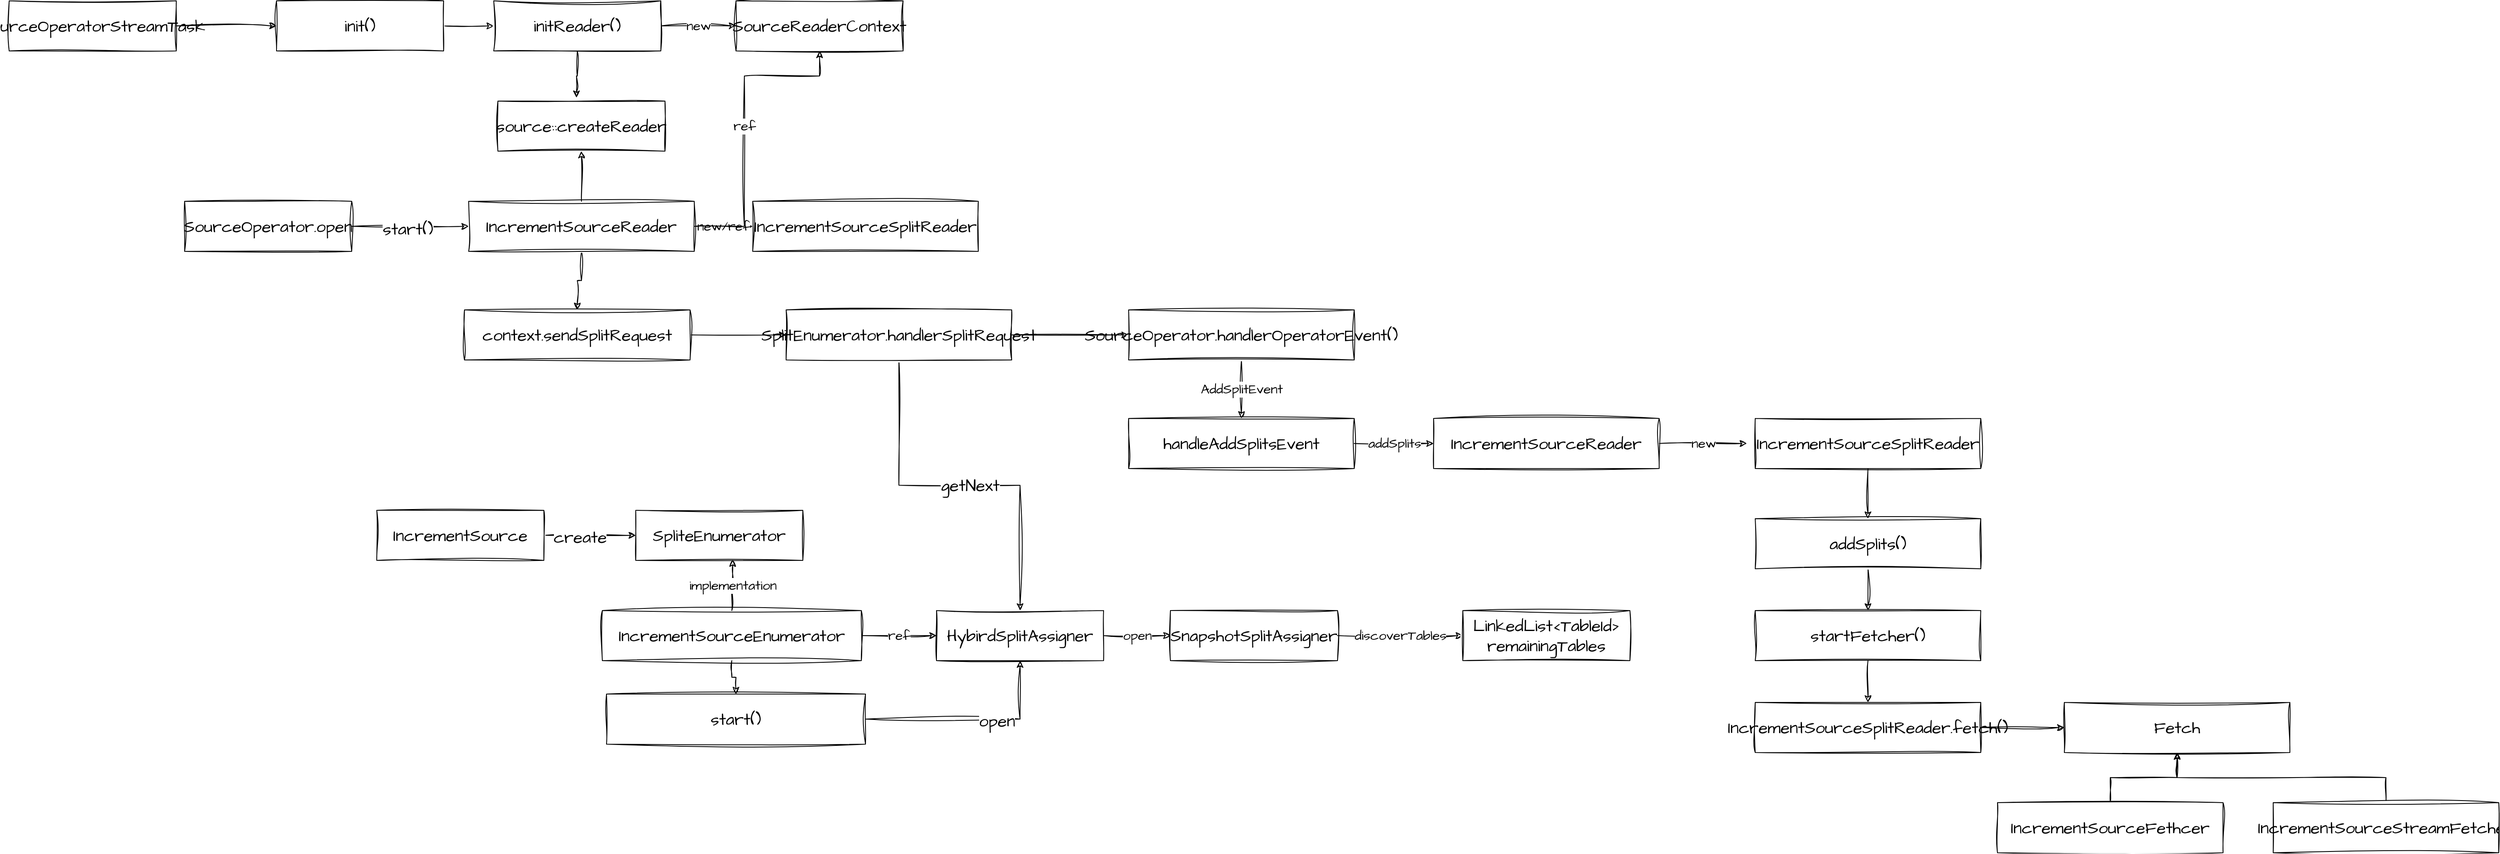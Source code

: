 <mxfile version="20.6.2" type="github">
  <diagram id="C5RBs43oDa-KdzZeNtuy" name="Page-1">
    <mxGraphModel dx="1258" dy="1864" grid="1" gridSize="10" guides="1" tooltips="1" connect="1" arrows="1" fold="1" page="1" pageScale="1" pageWidth="827" pageHeight="1169" math="0" shadow="0">
      <root>
        <mxCell id="WIyWlLk6GJQsqaUBKTNV-0" />
        <mxCell id="WIyWlLk6GJQsqaUBKTNV-1" parent="WIyWlLk6GJQsqaUBKTNV-0" />
        <mxCell id="9CYDn3pzDWSfcRw3aQHr-3" style="edgeStyle=orthogonalEdgeStyle;rounded=0;sketch=1;hachureGap=4;jiggle=2;orthogonalLoop=1;jettySize=auto;html=1;fontFamily=Architects Daughter;fontSource=https%3A%2F%2Ffonts.googleapis.com%2Fcss%3Ffamily%3DArchitects%2BDaughter;fontSize=16;" edge="1" parent="WIyWlLk6GJQsqaUBKTNV-1" source="9CYDn3pzDWSfcRw3aQHr-0" target="9CYDn3pzDWSfcRw3aQHr-2">
          <mxGeometry relative="1" as="geometry" />
        </mxCell>
        <mxCell id="9CYDn3pzDWSfcRw3aQHr-4" value="create" style="edgeLabel;html=1;align=center;verticalAlign=middle;resizable=0;points=[];fontSize=20;fontFamily=Architects Daughter;" vertex="1" connectable="0" parent="9CYDn3pzDWSfcRw3aQHr-3">
          <mxGeometry x="-0.218" y="-2" relative="1" as="geometry">
            <mxPoint as="offset" />
          </mxGeometry>
        </mxCell>
        <mxCell id="9CYDn3pzDWSfcRw3aQHr-0" value="IncrementSource" style="rounded=0;whiteSpace=wrap;html=1;sketch=1;hachureGap=4;jiggle=2;fontFamily=Architects Daughter;fontSource=https%3A%2F%2Ffonts.googleapis.com%2Fcss%3Ffamily%3DArchitects%2BDaughter;fontSize=20;" vertex="1" parent="WIyWlLk6GJQsqaUBKTNV-1">
          <mxGeometry x="500" y="490" width="200" height="60" as="geometry" />
        </mxCell>
        <mxCell id="9CYDn3pzDWSfcRw3aQHr-31" style="edgeStyle=orthogonalEdgeStyle;rounded=0;sketch=1;hachureGap=4;jiggle=2;orthogonalLoop=1;jettySize=auto;html=1;entryX=0.5;entryY=1;entryDx=0;entryDy=0;fontFamily=Architects Daughter;fontSource=https%3A%2F%2Ffonts.googleapis.com%2Fcss%3Ffamily%3DArchitects%2BDaughter;fontSize=16;" edge="1" parent="WIyWlLk6GJQsqaUBKTNV-1" source="9CYDn3pzDWSfcRw3aQHr-1" target="9CYDn3pzDWSfcRw3aQHr-29">
          <mxGeometry relative="1" as="geometry" />
        </mxCell>
        <mxCell id="9CYDn3pzDWSfcRw3aQHr-33" value="new/ref" style="edgeStyle=orthogonalEdgeStyle;rounded=0;sketch=1;hachureGap=4;jiggle=2;orthogonalLoop=1;jettySize=auto;html=1;exitX=1;exitY=0.5;exitDx=0;exitDy=0;entryX=0;entryY=0.5;entryDx=0;entryDy=0;fontFamily=Architects Daughter;fontSource=https%3A%2F%2Ffonts.googleapis.com%2Fcss%3Ffamily%3DArchitects%2BDaughter;fontSize=16;" edge="1" parent="WIyWlLk6GJQsqaUBKTNV-1" source="9CYDn3pzDWSfcRw3aQHr-1" target="9CYDn3pzDWSfcRw3aQHr-32">
          <mxGeometry relative="1" as="geometry" />
        </mxCell>
        <mxCell id="9CYDn3pzDWSfcRw3aQHr-34" value="ref" style="edgeStyle=orthogonalEdgeStyle;rounded=0;sketch=1;hachureGap=4;jiggle=2;orthogonalLoop=1;jettySize=auto;html=1;entryX=0.5;entryY=1;entryDx=0;entryDy=0;fontFamily=Architects Daughter;fontSource=https%3A%2F%2Ffonts.googleapis.com%2Fcss%3Ffamily%3DArchitects%2BDaughter;fontSize=16;" edge="1" parent="WIyWlLk6GJQsqaUBKTNV-1" source="9CYDn3pzDWSfcRw3aQHr-1" target="9CYDn3pzDWSfcRw3aQHr-27">
          <mxGeometry relative="1" as="geometry">
            <Array as="points">
              <mxPoint x="940" y="150" />
              <mxPoint x="940" y="-30" />
              <mxPoint x="1030" y="-30" />
            </Array>
          </mxGeometry>
        </mxCell>
        <mxCell id="9CYDn3pzDWSfcRw3aQHr-40" style="edgeStyle=orthogonalEdgeStyle;rounded=0;sketch=1;hachureGap=4;jiggle=2;orthogonalLoop=1;jettySize=auto;html=1;fontFamily=Architects Daughter;fontSource=https%3A%2F%2Ffonts.googleapis.com%2Fcss%3Ffamily%3DArchitects%2BDaughter;fontSize=16;" edge="1" parent="WIyWlLk6GJQsqaUBKTNV-1" source="9CYDn3pzDWSfcRw3aQHr-1" target="9CYDn3pzDWSfcRw3aQHr-39">
          <mxGeometry relative="1" as="geometry" />
        </mxCell>
        <mxCell id="9CYDn3pzDWSfcRw3aQHr-1" value="IncrementSourceReader" style="rounded=0;whiteSpace=wrap;html=1;sketch=1;hachureGap=4;jiggle=2;fontFamily=Architects Daughter;fontSource=https%3A%2F%2Ffonts.googleapis.com%2Fcss%3Ffamily%3DArchitects%2BDaughter;fontSize=20;" vertex="1" parent="WIyWlLk6GJQsqaUBKTNV-1">
          <mxGeometry x="610" y="120" width="270" height="60" as="geometry" />
        </mxCell>
        <mxCell id="9CYDn3pzDWSfcRw3aQHr-2" value="SpliteEnumerator" style="rounded=0;whiteSpace=wrap;html=1;sketch=1;hachureGap=4;jiggle=2;fontFamily=Architects Daughter;fontSource=https%3A%2F%2Ffonts.googleapis.com%2Fcss%3Ffamily%3DArchitects%2BDaughter;fontSize=20;" vertex="1" parent="WIyWlLk6GJQsqaUBKTNV-1">
          <mxGeometry x="810" y="490" width="200" height="60" as="geometry" />
        </mxCell>
        <mxCell id="9CYDn3pzDWSfcRw3aQHr-19" value="open" style="edgeStyle=orthogonalEdgeStyle;rounded=0;sketch=1;hachureGap=4;jiggle=2;orthogonalLoop=1;jettySize=auto;html=1;exitX=1;exitY=0.5;exitDx=0;exitDy=0;entryX=0;entryY=0.5;entryDx=0;entryDy=0;fontFamily=Architects Daughter;fontSource=https%3A%2F%2Ffonts.googleapis.com%2Fcss%3Ffamily%3DArchitects%2BDaughter;fontSize=16;" edge="1" parent="WIyWlLk6GJQsqaUBKTNV-1" source="9CYDn3pzDWSfcRw3aQHr-5" target="9CYDn3pzDWSfcRw3aQHr-18">
          <mxGeometry relative="1" as="geometry" />
        </mxCell>
        <mxCell id="9CYDn3pzDWSfcRw3aQHr-5" value="HybirdSplitAssigner" style="rounded=0;whiteSpace=wrap;html=1;sketch=1;hachureGap=4;jiggle=2;fontFamily=Architects Daughter;fontSource=https%3A%2F%2Ffonts.googleapis.com%2Fcss%3Ffamily%3DArchitects%2BDaughter;fontSize=20;" vertex="1" parent="WIyWlLk6GJQsqaUBKTNV-1">
          <mxGeometry x="1170" y="610" width="200" height="60" as="geometry" />
        </mxCell>
        <mxCell id="9CYDn3pzDWSfcRw3aQHr-12" value="implementation" style="edgeStyle=orthogonalEdgeStyle;rounded=0;sketch=1;hachureGap=4;jiggle=2;orthogonalLoop=1;jettySize=auto;html=1;entryX=0.58;entryY=0.983;entryDx=0;entryDy=0;entryPerimeter=0;fontFamily=Architects Daughter;fontSource=https%3A%2F%2Ffonts.googleapis.com%2Fcss%3Ffamily%3DArchitects%2BDaughter;fontSize=16;" edge="1" parent="WIyWlLk6GJQsqaUBKTNV-1" source="9CYDn3pzDWSfcRw3aQHr-8" target="9CYDn3pzDWSfcRw3aQHr-2">
          <mxGeometry relative="1" as="geometry" />
        </mxCell>
        <mxCell id="9CYDn3pzDWSfcRw3aQHr-13" value="ref" style="edgeStyle=orthogonalEdgeStyle;rounded=0;sketch=1;hachureGap=4;jiggle=2;orthogonalLoop=1;jettySize=auto;html=1;exitX=1;exitY=0.5;exitDx=0;exitDy=0;entryX=0;entryY=0.5;entryDx=0;entryDy=0;fontFamily=Architects Daughter;fontSource=https%3A%2F%2Ffonts.googleapis.com%2Fcss%3Ffamily%3DArchitects%2BDaughter;fontSize=16;" edge="1" parent="WIyWlLk6GJQsqaUBKTNV-1" source="9CYDn3pzDWSfcRw3aQHr-8" target="9CYDn3pzDWSfcRw3aQHr-5">
          <mxGeometry relative="1" as="geometry" />
        </mxCell>
        <mxCell id="9CYDn3pzDWSfcRw3aQHr-15" style="edgeStyle=orthogonalEdgeStyle;rounded=0;sketch=1;hachureGap=4;jiggle=2;orthogonalLoop=1;jettySize=auto;html=1;exitX=0.5;exitY=1;exitDx=0;exitDy=0;entryX=0.5;entryY=0;entryDx=0;entryDy=0;fontFamily=Architects Daughter;fontSource=https%3A%2F%2Ffonts.googleapis.com%2Fcss%3Ffamily%3DArchitects%2BDaughter;fontSize=16;" edge="1" parent="WIyWlLk6GJQsqaUBKTNV-1" source="9CYDn3pzDWSfcRw3aQHr-8" target="9CYDn3pzDWSfcRw3aQHr-14">
          <mxGeometry relative="1" as="geometry" />
        </mxCell>
        <mxCell id="9CYDn3pzDWSfcRw3aQHr-8" value="IncrementSourceEnumerator" style="rounded=0;whiteSpace=wrap;html=1;sketch=1;hachureGap=4;jiggle=2;fontFamily=Architects Daughter;fontSource=https%3A%2F%2Ffonts.googleapis.com%2Fcss%3Ffamily%3DArchitects%2BDaughter;fontSize=20;" vertex="1" parent="WIyWlLk6GJQsqaUBKTNV-1">
          <mxGeometry x="770" y="610" width="310" height="60" as="geometry" />
        </mxCell>
        <mxCell id="9CYDn3pzDWSfcRw3aQHr-16" style="edgeStyle=orthogonalEdgeStyle;rounded=0;sketch=1;hachureGap=4;jiggle=2;orthogonalLoop=1;jettySize=auto;html=1;exitX=1;exitY=0.5;exitDx=0;exitDy=0;entryX=0.5;entryY=1;entryDx=0;entryDy=0;fontFamily=Architects Daughter;fontSource=https%3A%2F%2Ffonts.googleapis.com%2Fcss%3Ffamily%3DArchitects%2BDaughter;fontSize=16;" edge="1" parent="WIyWlLk6GJQsqaUBKTNV-1" source="9CYDn3pzDWSfcRw3aQHr-14" target="9CYDn3pzDWSfcRw3aQHr-5">
          <mxGeometry relative="1" as="geometry" />
        </mxCell>
        <mxCell id="9CYDn3pzDWSfcRw3aQHr-17" value="open" style="edgeLabel;html=1;align=center;verticalAlign=middle;resizable=0;points=[];fontSize=20;fontFamily=Architects Daughter;" vertex="1" connectable="0" parent="9CYDn3pzDWSfcRw3aQHr-16">
          <mxGeometry x="0.231" y="-2" relative="1" as="geometry">
            <mxPoint as="offset" />
          </mxGeometry>
        </mxCell>
        <mxCell id="9CYDn3pzDWSfcRw3aQHr-14" value="start()" style="rounded=0;whiteSpace=wrap;html=1;sketch=1;hachureGap=4;jiggle=2;fontFamily=Architects Daughter;fontSource=https%3A%2F%2Ffonts.googleapis.com%2Fcss%3Ffamily%3DArchitects%2BDaughter;fontSize=20;" vertex="1" parent="WIyWlLk6GJQsqaUBKTNV-1">
          <mxGeometry x="775" y="710" width="310" height="60" as="geometry" />
        </mxCell>
        <mxCell id="9CYDn3pzDWSfcRw3aQHr-21" value="discoverTables" style="edgeStyle=orthogonalEdgeStyle;rounded=0;sketch=1;hachureGap=4;jiggle=2;orthogonalLoop=1;jettySize=auto;html=1;exitX=1;exitY=0.5;exitDx=0;exitDy=0;entryX=0;entryY=0.5;entryDx=0;entryDy=0;fontFamily=Architects Daughter;fontSource=https%3A%2F%2Ffonts.googleapis.com%2Fcss%3Ffamily%3DArchitects%2BDaughter;fontSize=16;" edge="1" parent="WIyWlLk6GJQsqaUBKTNV-1" source="9CYDn3pzDWSfcRw3aQHr-18" target="9CYDn3pzDWSfcRw3aQHr-20">
          <mxGeometry relative="1" as="geometry" />
        </mxCell>
        <mxCell id="9CYDn3pzDWSfcRw3aQHr-18" value="SnapshotSplitAssigner" style="rounded=0;whiteSpace=wrap;html=1;sketch=1;hachureGap=4;jiggle=2;fontFamily=Architects Daughter;fontSource=https%3A%2F%2Ffonts.googleapis.com%2Fcss%3Ffamily%3DArchitects%2BDaughter;fontSize=20;" vertex="1" parent="WIyWlLk6GJQsqaUBKTNV-1">
          <mxGeometry x="1450" y="610" width="200" height="60" as="geometry" />
        </mxCell>
        <mxCell id="9CYDn3pzDWSfcRw3aQHr-20" value="LinkedList&amp;lt;TableId&amp;gt;&lt;br&gt;remainingTables" style="rounded=0;whiteSpace=wrap;html=1;sketch=1;hachureGap=4;jiggle=2;fontFamily=Architects Daughter;fontSource=https%3A%2F%2Ffonts.googleapis.com%2Fcss%3Ffamily%3DArchitects%2BDaughter;fontSize=20;" vertex="1" parent="WIyWlLk6GJQsqaUBKTNV-1">
          <mxGeometry x="1800" y="610" width="200" height="60" as="geometry" />
        </mxCell>
        <mxCell id="9CYDn3pzDWSfcRw3aQHr-24" style="edgeStyle=orthogonalEdgeStyle;rounded=0;sketch=1;hachureGap=4;jiggle=2;orthogonalLoop=1;jettySize=auto;html=1;fontFamily=Architects Daughter;fontSource=https%3A%2F%2Ffonts.googleapis.com%2Fcss%3Ffamily%3DArchitects%2BDaughter;fontSize=16;" edge="1" parent="WIyWlLk6GJQsqaUBKTNV-1" source="9CYDn3pzDWSfcRw3aQHr-22" target="9CYDn3pzDWSfcRw3aQHr-23">
          <mxGeometry relative="1" as="geometry" />
        </mxCell>
        <mxCell id="9CYDn3pzDWSfcRw3aQHr-22" value="SourceOperatorStreamTask" style="rounded=0;whiteSpace=wrap;html=1;sketch=1;hachureGap=4;jiggle=2;fontFamily=Architects Daughter;fontSource=https%3A%2F%2Ffonts.googleapis.com%2Fcss%3Ffamily%3DArchitects%2BDaughter;fontSize=20;" vertex="1" parent="WIyWlLk6GJQsqaUBKTNV-1">
          <mxGeometry x="60" y="-120" width="200" height="60" as="geometry" />
        </mxCell>
        <mxCell id="9CYDn3pzDWSfcRw3aQHr-26" style="edgeStyle=orthogonalEdgeStyle;rounded=0;sketch=1;hachureGap=4;jiggle=2;orthogonalLoop=1;jettySize=auto;html=1;entryX=0;entryY=0.5;entryDx=0;entryDy=0;fontFamily=Architects Daughter;fontSource=https%3A%2F%2Ffonts.googleapis.com%2Fcss%3Ffamily%3DArchitects%2BDaughter;fontSize=16;" edge="1" parent="WIyWlLk6GJQsqaUBKTNV-1" source="9CYDn3pzDWSfcRw3aQHr-23" target="9CYDn3pzDWSfcRw3aQHr-25">
          <mxGeometry relative="1" as="geometry" />
        </mxCell>
        <mxCell id="9CYDn3pzDWSfcRw3aQHr-23" value="init()" style="rounded=0;whiteSpace=wrap;html=1;sketch=1;hachureGap=4;jiggle=2;fontFamily=Architects Daughter;fontSource=https%3A%2F%2Ffonts.googleapis.com%2Fcss%3Ffamily%3DArchitects%2BDaughter;fontSize=20;" vertex="1" parent="WIyWlLk6GJQsqaUBKTNV-1">
          <mxGeometry x="380" y="-120" width="200" height="60" as="geometry" />
        </mxCell>
        <mxCell id="9CYDn3pzDWSfcRw3aQHr-28" value="new" style="edgeStyle=orthogonalEdgeStyle;rounded=0;sketch=1;hachureGap=4;jiggle=2;orthogonalLoop=1;jettySize=auto;html=1;entryX=0;entryY=0.5;entryDx=0;entryDy=0;fontFamily=Architects Daughter;fontSource=https%3A%2F%2Ffonts.googleapis.com%2Fcss%3Ffamily%3DArchitects%2BDaughter;fontSize=16;" edge="1" parent="WIyWlLk6GJQsqaUBKTNV-1" source="9CYDn3pzDWSfcRw3aQHr-25" target="9CYDn3pzDWSfcRw3aQHr-27">
          <mxGeometry relative="1" as="geometry" />
        </mxCell>
        <mxCell id="9CYDn3pzDWSfcRw3aQHr-30" style="edgeStyle=orthogonalEdgeStyle;rounded=0;sketch=1;hachureGap=4;jiggle=2;orthogonalLoop=1;jettySize=auto;html=1;entryX=0.47;entryY=-0.067;entryDx=0;entryDy=0;entryPerimeter=0;fontFamily=Architects Daughter;fontSource=https%3A%2F%2Ffonts.googleapis.com%2Fcss%3Ffamily%3DArchitects%2BDaughter;fontSize=16;" edge="1" parent="WIyWlLk6GJQsqaUBKTNV-1" source="9CYDn3pzDWSfcRw3aQHr-25" target="9CYDn3pzDWSfcRw3aQHr-29">
          <mxGeometry relative="1" as="geometry" />
        </mxCell>
        <mxCell id="9CYDn3pzDWSfcRw3aQHr-25" value="initReader()" style="rounded=0;whiteSpace=wrap;html=1;sketch=1;hachureGap=4;jiggle=2;fontFamily=Architects Daughter;fontSource=https%3A%2F%2Ffonts.googleapis.com%2Fcss%3Ffamily%3DArchitects%2BDaughter;fontSize=20;" vertex="1" parent="WIyWlLk6GJQsqaUBKTNV-1">
          <mxGeometry x="640" y="-120" width="200" height="60" as="geometry" />
        </mxCell>
        <mxCell id="9CYDn3pzDWSfcRw3aQHr-27" value="SourceReaderContext" style="rounded=0;whiteSpace=wrap;html=1;sketch=1;hachureGap=4;jiggle=2;fontFamily=Architects Daughter;fontSource=https%3A%2F%2Ffonts.googleapis.com%2Fcss%3Ffamily%3DArchitects%2BDaughter;fontSize=20;" vertex="1" parent="WIyWlLk6GJQsqaUBKTNV-1">
          <mxGeometry x="930" y="-120" width="200" height="60" as="geometry" />
        </mxCell>
        <mxCell id="9CYDn3pzDWSfcRw3aQHr-29" value="source::createReader" style="rounded=0;whiteSpace=wrap;html=1;sketch=1;hachureGap=4;jiggle=2;fontFamily=Architects Daughter;fontSource=https%3A%2F%2Ffonts.googleapis.com%2Fcss%3Ffamily%3DArchitects%2BDaughter;fontSize=20;" vertex="1" parent="WIyWlLk6GJQsqaUBKTNV-1">
          <mxGeometry x="645" width="200" height="60" as="geometry" />
        </mxCell>
        <mxCell id="9CYDn3pzDWSfcRw3aQHr-32" value="IncrementSourceSplitReader" style="rounded=0;whiteSpace=wrap;html=1;sketch=1;hachureGap=4;jiggle=2;fontFamily=Architects Daughter;fontSource=https%3A%2F%2Ffonts.googleapis.com%2Fcss%3Ffamily%3DArchitects%2BDaughter;fontSize=20;" vertex="1" parent="WIyWlLk6GJQsqaUBKTNV-1">
          <mxGeometry x="950" y="120" width="270" height="60" as="geometry" />
        </mxCell>
        <mxCell id="9CYDn3pzDWSfcRw3aQHr-37" style="edgeStyle=orthogonalEdgeStyle;rounded=0;sketch=1;hachureGap=4;jiggle=2;orthogonalLoop=1;jettySize=auto;html=1;fontFamily=Architects Daughter;fontSource=https%3A%2F%2Ffonts.googleapis.com%2Fcss%3Ffamily%3DArchitects%2BDaughter;fontSize=16;" edge="1" parent="WIyWlLk6GJQsqaUBKTNV-1" source="9CYDn3pzDWSfcRw3aQHr-35" target="9CYDn3pzDWSfcRw3aQHr-1">
          <mxGeometry relative="1" as="geometry" />
        </mxCell>
        <mxCell id="9CYDn3pzDWSfcRw3aQHr-38" value="start()" style="edgeLabel;html=1;align=center;verticalAlign=middle;resizable=0;points=[];fontSize=20;fontFamily=Architects Daughter;" vertex="1" connectable="0" parent="9CYDn3pzDWSfcRw3aQHr-37">
          <mxGeometry x="-0.043" y="-3" relative="1" as="geometry">
            <mxPoint as="offset" />
          </mxGeometry>
        </mxCell>
        <mxCell id="9CYDn3pzDWSfcRw3aQHr-35" value="SourceOperator.open" style="rounded=0;whiteSpace=wrap;html=1;sketch=1;hachureGap=4;jiggle=2;fontFamily=Architects Daughter;fontSource=https%3A%2F%2Ffonts.googleapis.com%2Fcss%3Ffamily%3DArchitects%2BDaughter;fontSize=20;" vertex="1" parent="WIyWlLk6GJQsqaUBKTNV-1">
          <mxGeometry x="270" y="120" width="200" height="60" as="geometry" />
        </mxCell>
        <mxCell id="9CYDn3pzDWSfcRw3aQHr-42" style="edgeStyle=orthogonalEdgeStyle;rounded=0;sketch=1;hachureGap=4;jiggle=2;orthogonalLoop=1;jettySize=auto;html=1;fontFamily=Architects Daughter;fontSource=https%3A%2F%2Ffonts.googleapis.com%2Fcss%3Ffamily%3DArchitects%2BDaughter;fontSize=16;" edge="1" parent="WIyWlLk6GJQsqaUBKTNV-1" source="9CYDn3pzDWSfcRw3aQHr-39" target="9CYDn3pzDWSfcRw3aQHr-41">
          <mxGeometry relative="1" as="geometry" />
        </mxCell>
        <mxCell id="9CYDn3pzDWSfcRw3aQHr-39" value="context.sendSplitRequest" style="rounded=0;whiteSpace=wrap;html=1;sketch=1;hachureGap=4;jiggle=2;fontFamily=Architects Daughter;fontSource=https%3A%2F%2Ffonts.googleapis.com%2Fcss%3Ffamily%3DArchitects%2BDaughter;fontSize=20;" vertex="1" parent="WIyWlLk6GJQsqaUBKTNV-1">
          <mxGeometry x="605" y="250" width="270" height="60" as="geometry" />
        </mxCell>
        <mxCell id="9CYDn3pzDWSfcRw3aQHr-44" style="edgeStyle=orthogonalEdgeStyle;rounded=0;sketch=1;hachureGap=4;jiggle=2;orthogonalLoop=1;jettySize=auto;html=1;fontFamily=Architects Daughter;fontSource=https%3A%2F%2Ffonts.googleapis.com%2Fcss%3Ffamily%3DArchitects%2BDaughter;fontSize=16;" edge="1" parent="WIyWlLk6GJQsqaUBKTNV-1" source="9CYDn3pzDWSfcRw3aQHr-41" target="9CYDn3pzDWSfcRw3aQHr-5">
          <mxGeometry relative="1" as="geometry" />
        </mxCell>
        <mxCell id="9CYDn3pzDWSfcRw3aQHr-45" value="getNext" style="edgeLabel;html=1;align=center;verticalAlign=middle;resizable=0;points=[];fontSize=20;fontFamily=Architects Daughter;" vertex="1" connectable="0" parent="9CYDn3pzDWSfcRw3aQHr-44">
          <mxGeometry x="0.056" relative="1" as="geometry">
            <mxPoint as="offset" />
          </mxGeometry>
        </mxCell>
        <mxCell id="9CYDn3pzDWSfcRw3aQHr-47" style="edgeStyle=orthogonalEdgeStyle;rounded=0;sketch=1;hachureGap=4;jiggle=2;orthogonalLoop=1;jettySize=auto;html=1;fontFamily=Architects Daughter;fontSource=https%3A%2F%2Ffonts.googleapis.com%2Fcss%3Ffamily%3DArchitects%2BDaughter;fontSize=16;" edge="1" parent="WIyWlLk6GJQsqaUBKTNV-1" source="9CYDn3pzDWSfcRw3aQHr-41" target="9CYDn3pzDWSfcRw3aQHr-46">
          <mxGeometry relative="1" as="geometry" />
        </mxCell>
        <mxCell id="9CYDn3pzDWSfcRw3aQHr-41" value="SplitEnumerator.handlerSplitRequest" style="rounded=0;whiteSpace=wrap;html=1;sketch=1;hachureGap=4;jiggle=2;fontFamily=Architects Daughter;fontSource=https%3A%2F%2Ffonts.googleapis.com%2Fcss%3Ffamily%3DArchitects%2BDaughter;fontSize=20;" vertex="1" parent="WIyWlLk6GJQsqaUBKTNV-1">
          <mxGeometry x="990" y="250" width="270" height="60" as="geometry" />
        </mxCell>
        <mxCell id="9CYDn3pzDWSfcRw3aQHr-49" value="AddSplitEvent" style="edgeStyle=orthogonalEdgeStyle;rounded=0;sketch=1;hachureGap=4;jiggle=2;orthogonalLoop=1;jettySize=auto;html=1;entryX=0.5;entryY=0;entryDx=0;entryDy=0;fontFamily=Architects Daughter;fontSource=https%3A%2F%2Ffonts.googleapis.com%2Fcss%3Ffamily%3DArchitects%2BDaughter;fontSize=16;" edge="1" parent="WIyWlLk6GJQsqaUBKTNV-1" source="9CYDn3pzDWSfcRw3aQHr-46" target="9CYDn3pzDWSfcRw3aQHr-48">
          <mxGeometry relative="1" as="geometry" />
        </mxCell>
        <mxCell id="9CYDn3pzDWSfcRw3aQHr-46" value="SourceOperator.handlerOperatorEvent()" style="rounded=0;whiteSpace=wrap;html=1;sketch=1;hachureGap=4;jiggle=2;fontFamily=Architects Daughter;fontSource=https%3A%2F%2Ffonts.googleapis.com%2Fcss%3Ffamily%3DArchitects%2BDaughter;fontSize=20;" vertex="1" parent="WIyWlLk6GJQsqaUBKTNV-1">
          <mxGeometry x="1400" y="250" width="270" height="60" as="geometry" />
        </mxCell>
        <mxCell id="9CYDn3pzDWSfcRw3aQHr-51" value="addSplits" style="edgeStyle=orthogonalEdgeStyle;rounded=0;sketch=1;hachureGap=4;jiggle=2;orthogonalLoop=1;jettySize=auto;html=1;entryX=0;entryY=0.5;entryDx=0;entryDy=0;fontFamily=Architects Daughter;fontSource=https%3A%2F%2Ffonts.googleapis.com%2Fcss%3Ffamily%3DArchitects%2BDaughter;fontSize=16;" edge="1" parent="WIyWlLk6GJQsqaUBKTNV-1" source="9CYDn3pzDWSfcRw3aQHr-48" target="9CYDn3pzDWSfcRw3aQHr-50">
          <mxGeometry relative="1" as="geometry" />
        </mxCell>
        <mxCell id="9CYDn3pzDWSfcRw3aQHr-48" value="handleAddSplitsEvent" style="rounded=0;whiteSpace=wrap;html=1;sketch=1;hachureGap=4;jiggle=2;fontFamily=Architects Daughter;fontSource=https%3A%2F%2Ffonts.googleapis.com%2Fcss%3Ffamily%3DArchitects%2BDaughter;fontSize=20;" vertex="1" parent="WIyWlLk6GJQsqaUBKTNV-1">
          <mxGeometry x="1400" y="380" width="270" height="60" as="geometry" />
        </mxCell>
        <mxCell id="9CYDn3pzDWSfcRw3aQHr-53" value="new" style="edgeStyle=orthogonalEdgeStyle;rounded=0;sketch=1;hachureGap=4;jiggle=2;orthogonalLoop=1;jettySize=auto;html=1;entryX=-0.037;entryY=0.5;entryDx=0;entryDy=0;entryPerimeter=0;fontFamily=Architects Daughter;fontSource=https%3A%2F%2Ffonts.googleapis.com%2Fcss%3Ffamily%3DArchitects%2BDaughter;fontSize=16;" edge="1" parent="WIyWlLk6GJQsqaUBKTNV-1" source="9CYDn3pzDWSfcRw3aQHr-50" target="9CYDn3pzDWSfcRw3aQHr-52">
          <mxGeometry relative="1" as="geometry" />
        </mxCell>
        <mxCell id="9CYDn3pzDWSfcRw3aQHr-50" value="IncrementSourceReader" style="rounded=0;whiteSpace=wrap;html=1;sketch=1;hachureGap=4;jiggle=2;fontFamily=Architects Daughter;fontSource=https%3A%2F%2Ffonts.googleapis.com%2Fcss%3Ffamily%3DArchitects%2BDaughter;fontSize=20;" vertex="1" parent="WIyWlLk6GJQsqaUBKTNV-1">
          <mxGeometry x="1765" y="380" width="270" height="60" as="geometry" />
        </mxCell>
        <mxCell id="9CYDn3pzDWSfcRw3aQHr-56" style="edgeStyle=orthogonalEdgeStyle;rounded=0;sketch=1;hachureGap=4;jiggle=2;orthogonalLoop=1;jettySize=auto;html=1;entryX=0.5;entryY=0;entryDx=0;entryDy=0;fontFamily=Architects Daughter;fontSource=https%3A%2F%2Ffonts.googleapis.com%2Fcss%3Ffamily%3DArchitects%2BDaughter;fontSize=16;" edge="1" parent="WIyWlLk6GJQsqaUBKTNV-1" source="9CYDn3pzDWSfcRw3aQHr-52" target="9CYDn3pzDWSfcRw3aQHr-55">
          <mxGeometry relative="1" as="geometry" />
        </mxCell>
        <mxCell id="9CYDn3pzDWSfcRw3aQHr-52" value="IncrementSourceSplitReader" style="rounded=0;whiteSpace=wrap;html=1;sketch=1;hachureGap=4;jiggle=2;fontFamily=Architects Daughter;fontSource=https%3A%2F%2Ffonts.googleapis.com%2Fcss%3Ffamily%3DArchitects%2BDaughter;fontSize=20;" vertex="1" parent="WIyWlLk6GJQsqaUBKTNV-1">
          <mxGeometry x="2150" y="380" width="270" height="60" as="geometry" />
        </mxCell>
        <mxCell id="9CYDn3pzDWSfcRw3aQHr-58" style="edgeStyle=orthogonalEdgeStyle;rounded=0;sketch=1;hachureGap=4;jiggle=2;orthogonalLoop=1;jettySize=auto;html=1;entryX=0.5;entryY=0;entryDx=0;entryDy=0;fontFamily=Architects Daughter;fontSource=https%3A%2F%2Ffonts.googleapis.com%2Fcss%3Ffamily%3DArchitects%2BDaughter;fontSize=16;" edge="1" parent="WIyWlLk6GJQsqaUBKTNV-1" source="9CYDn3pzDWSfcRw3aQHr-55" target="9CYDn3pzDWSfcRw3aQHr-57">
          <mxGeometry relative="1" as="geometry" />
        </mxCell>
        <mxCell id="9CYDn3pzDWSfcRw3aQHr-55" value="addSplits()" style="rounded=0;whiteSpace=wrap;html=1;sketch=1;hachureGap=4;jiggle=2;fontFamily=Architects Daughter;fontSource=https%3A%2F%2Ffonts.googleapis.com%2Fcss%3Ffamily%3DArchitects%2BDaughter;fontSize=20;" vertex="1" parent="WIyWlLk6GJQsqaUBKTNV-1">
          <mxGeometry x="2150" y="500" width="270" height="60" as="geometry" />
        </mxCell>
        <mxCell id="9CYDn3pzDWSfcRw3aQHr-60" style="edgeStyle=orthogonalEdgeStyle;rounded=0;sketch=1;hachureGap=4;jiggle=2;orthogonalLoop=1;jettySize=auto;html=1;entryX=0.5;entryY=0;entryDx=0;entryDy=0;fontFamily=Architects Daughter;fontSource=https%3A%2F%2Ffonts.googleapis.com%2Fcss%3Ffamily%3DArchitects%2BDaughter;fontSize=16;" edge="1" parent="WIyWlLk6GJQsqaUBKTNV-1" source="9CYDn3pzDWSfcRw3aQHr-57" target="9CYDn3pzDWSfcRw3aQHr-59">
          <mxGeometry relative="1" as="geometry" />
        </mxCell>
        <mxCell id="9CYDn3pzDWSfcRw3aQHr-57" value="startFetcher()" style="rounded=0;whiteSpace=wrap;html=1;sketch=1;hachureGap=4;jiggle=2;fontFamily=Architects Daughter;fontSource=https%3A%2F%2Ffonts.googleapis.com%2Fcss%3Ffamily%3DArchitects%2BDaughter;fontSize=20;" vertex="1" parent="WIyWlLk6GJQsqaUBKTNV-1">
          <mxGeometry x="2150" y="610" width="270" height="60" as="geometry" />
        </mxCell>
        <mxCell id="9CYDn3pzDWSfcRw3aQHr-65" style="edgeStyle=orthogonalEdgeStyle;rounded=0;sketch=1;hachureGap=4;jiggle=2;orthogonalLoop=1;jettySize=auto;html=1;entryX=0;entryY=0.5;entryDx=0;entryDy=0;fontFamily=Architects Daughter;fontSource=https%3A%2F%2Ffonts.googleapis.com%2Fcss%3Ffamily%3DArchitects%2BDaughter;fontSize=16;" edge="1" parent="WIyWlLk6GJQsqaUBKTNV-1" source="9CYDn3pzDWSfcRw3aQHr-59" target="9CYDn3pzDWSfcRw3aQHr-61">
          <mxGeometry relative="1" as="geometry" />
        </mxCell>
        <mxCell id="9CYDn3pzDWSfcRw3aQHr-59" value="IncrementSourceSplitReader.fetch()" style="rounded=0;whiteSpace=wrap;html=1;sketch=1;hachureGap=4;jiggle=2;fontFamily=Architects Daughter;fontSource=https%3A%2F%2Ffonts.googleapis.com%2Fcss%3Ffamily%3DArchitects%2BDaughter;fontSize=20;" vertex="1" parent="WIyWlLk6GJQsqaUBKTNV-1">
          <mxGeometry x="2150" y="720" width="270" height="60" as="geometry" />
        </mxCell>
        <mxCell id="9CYDn3pzDWSfcRw3aQHr-61" value="Fetch" style="rounded=0;whiteSpace=wrap;html=1;sketch=1;hachureGap=4;jiggle=2;fontFamily=Architects Daughter;fontSource=https%3A%2F%2Ffonts.googleapis.com%2Fcss%3Ffamily%3DArchitects%2BDaughter;fontSize=20;" vertex="1" parent="WIyWlLk6GJQsqaUBKTNV-1">
          <mxGeometry x="2520" y="720" width="270" height="60" as="geometry" />
        </mxCell>
        <mxCell id="9CYDn3pzDWSfcRw3aQHr-63" style="edgeStyle=orthogonalEdgeStyle;rounded=0;sketch=1;hachureGap=4;jiggle=2;orthogonalLoop=1;jettySize=auto;html=1;entryX=0.5;entryY=1;entryDx=0;entryDy=0;fontFamily=Architects Daughter;fontSource=https%3A%2F%2Ffonts.googleapis.com%2Fcss%3Ffamily%3DArchitects%2BDaughter;fontSize=16;" edge="1" parent="WIyWlLk6GJQsqaUBKTNV-1" source="9CYDn3pzDWSfcRw3aQHr-62" target="9CYDn3pzDWSfcRw3aQHr-61">
          <mxGeometry relative="1" as="geometry" />
        </mxCell>
        <mxCell id="9CYDn3pzDWSfcRw3aQHr-62" value="IncrementSourceFethcer" style="rounded=0;whiteSpace=wrap;html=1;sketch=1;hachureGap=4;jiggle=2;fontFamily=Architects Daughter;fontSource=https%3A%2F%2Ffonts.googleapis.com%2Fcss%3Ffamily%3DArchitects%2BDaughter;fontSize=20;" vertex="1" parent="WIyWlLk6GJQsqaUBKTNV-1">
          <mxGeometry x="2440" y="840" width="270" height="60" as="geometry" />
        </mxCell>
        <mxCell id="9CYDn3pzDWSfcRw3aQHr-66" style="edgeStyle=orthogonalEdgeStyle;rounded=0;sketch=1;hachureGap=4;jiggle=2;orthogonalLoop=1;jettySize=auto;html=1;fontFamily=Architects Daughter;fontSource=https%3A%2F%2Ffonts.googleapis.com%2Fcss%3Ffamily%3DArchitects%2BDaughter;fontSize=16;" edge="1" parent="WIyWlLk6GJQsqaUBKTNV-1" source="9CYDn3pzDWSfcRw3aQHr-64" target="9CYDn3pzDWSfcRw3aQHr-61">
          <mxGeometry relative="1" as="geometry" />
        </mxCell>
        <mxCell id="9CYDn3pzDWSfcRw3aQHr-64" value="IncrementSourceStreamFetcher" style="rounded=0;whiteSpace=wrap;html=1;sketch=1;hachureGap=4;jiggle=2;fontFamily=Architects Daughter;fontSource=https%3A%2F%2Ffonts.googleapis.com%2Fcss%3Ffamily%3DArchitects%2BDaughter;fontSize=20;" vertex="1" parent="WIyWlLk6GJQsqaUBKTNV-1">
          <mxGeometry x="2770" y="840" width="270" height="60" as="geometry" />
        </mxCell>
      </root>
    </mxGraphModel>
  </diagram>
</mxfile>
